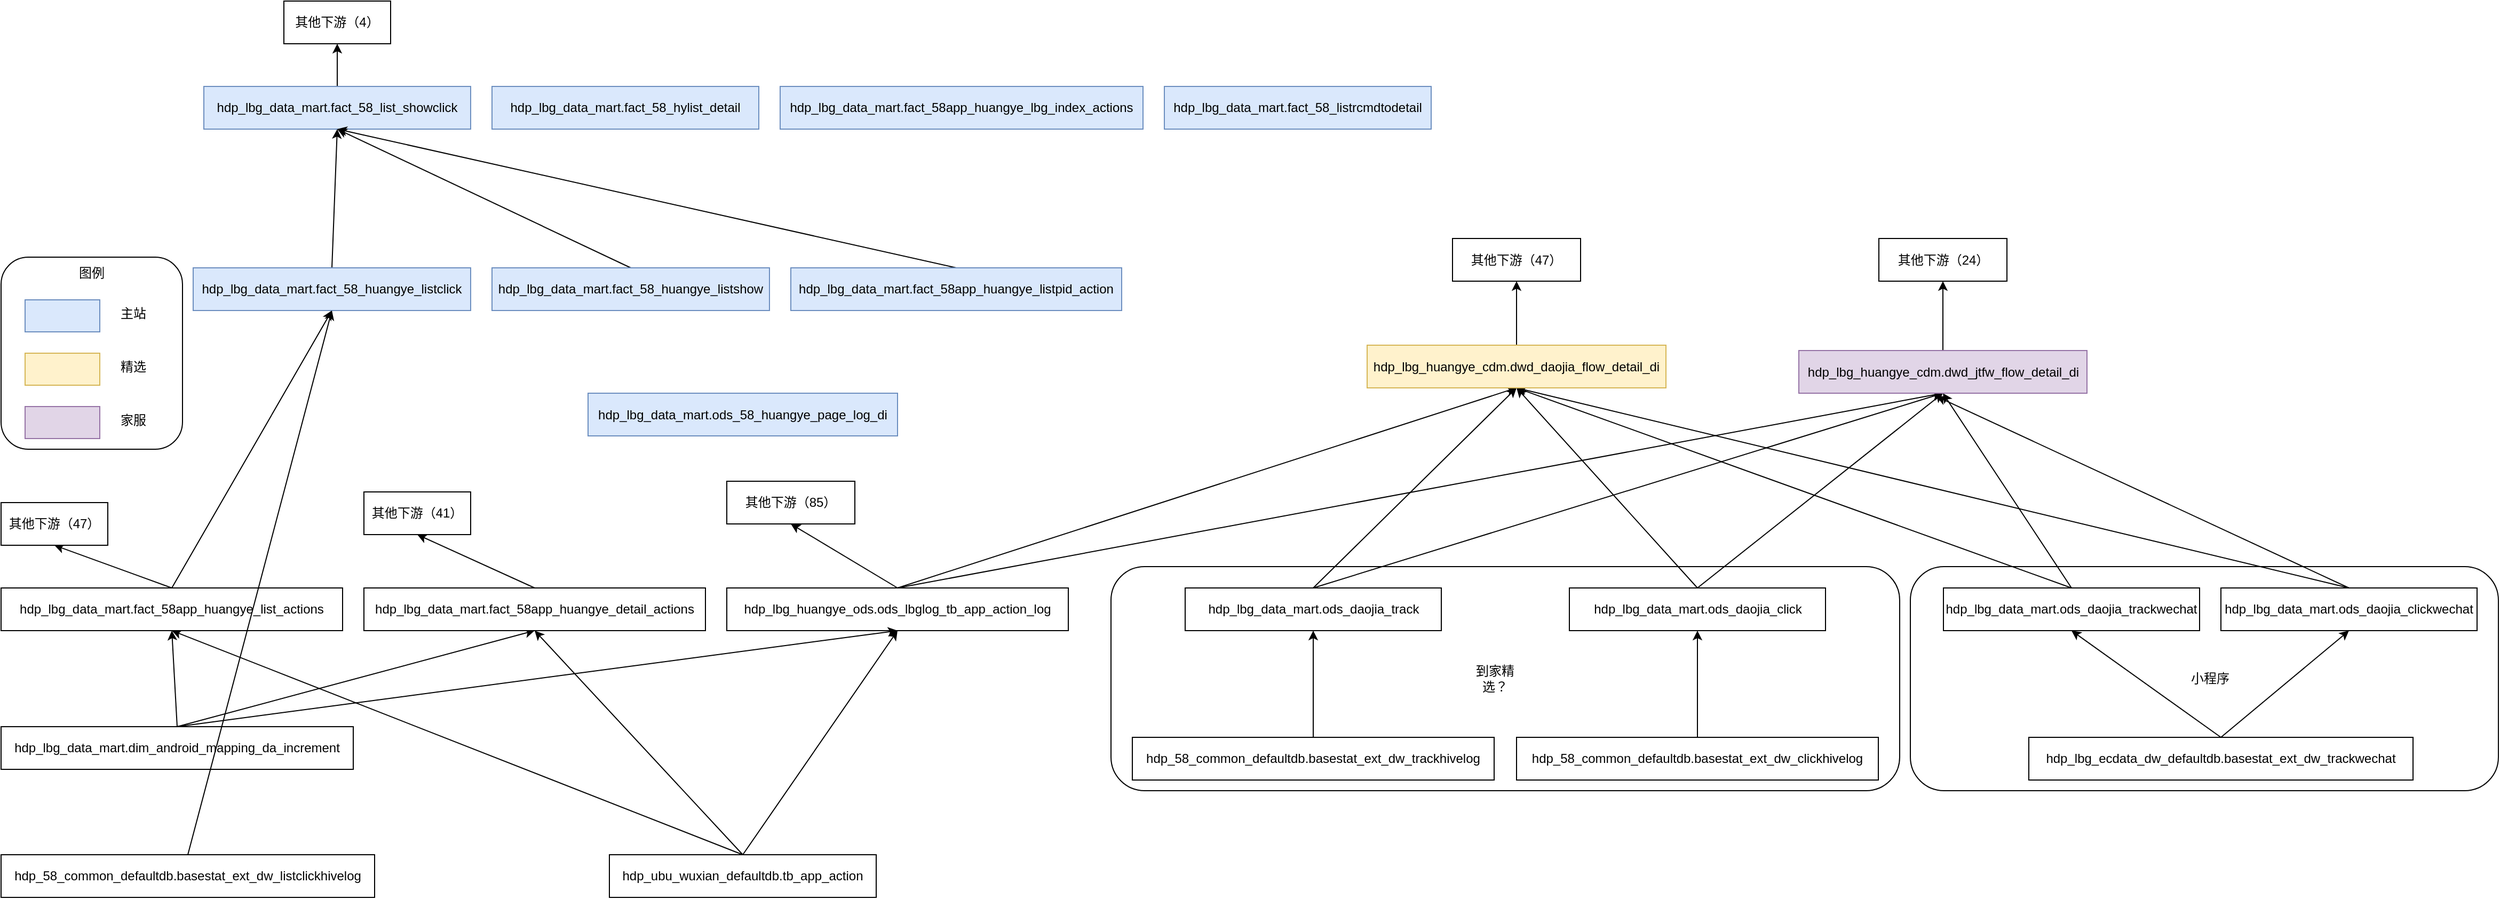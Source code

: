 <mxfile version="20.7.4" type="github">
  <diagram id="ytJ8lXgt14j2ddaneSC4" name="第 1 页">
    <mxGraphModel dx="954" dy="1707" grid="1" gridSize="10" guides="1" tooltips="1" connect="1" arrows="1" fold="1" page="1" pageScale="1" pageWidth="827" pageHeight="1169" math="0" shadow="0">
      <root>
        <mxCell id="0" />
        <mxCell id="1" parent="0" />
        <mxCell id="tu7SV1_enYNrRqPCFXD3-53" value="" style="rounded=1;whiteSpace=wrap;html=1;" vertex="1" parent="1">
          <mxGeometry x="360" y="-110" width="170" height="180" as="geometry" />
        </mxCell>
        <mxCell id="tu7SV1_enYNrRqPCFXD3-40" value="" style="rounded=1;whiteSpace=wrap;html=1;" vertex="1" parent="1">
          <mxGeometry x="1400" y="180" width="739" height="210" as="geometry" />
        </mxCell>
        <mxCell id="tu7SV1_enYNrRqPCFXD3-38" value="" style="rounded=1;whiteSpace=wrap;html=1;" vertex="1" parent="1">
          <mxGeometry x="2149" y="180" width="551" height="210" as="geometry" />
        </mxCell>
        <mxCell id="tu7SV1_enYNrRqPCFXD3-8" style="edgeStyle=none;rounded=0;orthogonalLoop=1;jettySize=auto;html=1;exitX=0.5;exitY=0;exitDx=0;exitDy=0;entryX=0.5;entryY=1;entryDx=0;entryDy=0;" edge="1" parent="1" source="tu7SV1_enYNrRqPCFXD3-1" target="tu7SV1_enYNrRqPCFXD3-7">
          <mxGeometry relative="1" as="geometry" />
        </mxCell>
        <mxCell id="tu7SV1_enYNrRqPCFXD3-42" style="edgeStyle=none;rounded=0;orthogonalLoop=1;jettySize=auto;html=1;exitX=0.5;exitY=0;exitDx=0;exitDy=0;entryX=0.5;entryY=1;entryDx=0;entryDy=0;" edge="1" parent="1" source="tu7SV1_enYNrRqPCFXD3-1" target="tu7SV1_enYNrRqPCFXD3-41">
          <mxGeometry relative="1" as="geometry" />
        </mxCell>
        <mxCell id="tu7SV1_enYNrRqPCFXD3-64" style="edgeStyle=none;rounded=0;orthogonalLoop=1;jettySize=auto;html=1;exitX=0.5;exitY=0;exitDx=0;exitDy=0;entryX=0.5;entryY=1;entryDx=0;entryDy=0;" edge="1" parent="1" source="tu7SV1_enYNrRqPCFXD3-1" target="tu7SV1_enYNrRqPCFXD3-57">
          <mxGeometry relative="1" as="geometry" />
        </mxCell>
        <mxCell id="tu7SV1_enYNrRqPCFXD3-1" value="hdp_lbg_huangye_ods.ods_lbglog_tb_app_action_log" style="rounded=0;whiteSpace=wrap;html=1;" vertex="1" parent="1">
          <mxGeometry x="1040" y="200" width="320" height="40" as="geometry" />
        </mxCell>
        <mxCell id="tu7SV1_enYNrRqPCFXD3-5" style="rounded=0;orthogonalLoop=1;jettySize=auto;html=1;exitX=0.5;exitY=0;exitDx=0;exitDy=0;entryX=0.5;entryY=1;entryDx=0;entryDy=0;" edge="1" parent="1" source="tu7SV1_enYNrRqPCFXD3-3" target="tu7SV1_enYNrRqPCFXD3-1">
          <mxGeometry relative="1" as="geometry">
            <mxPoint x="530" y="240" as="targetPoint" />
          </mxGeometry>
        </mxCell>
        <mxCell id="tu7SV1_enYNrRqPCFXD3-17" style="edgeStyle=none;rounded=0;orthogonalLoop=1;jettySize=auto;html=1;exitX=0.5;exitY=0;exitDx=0;exitDy=0;entryX=0.5;entryY=1;entryDx=0;entryDy=0;" edge="1" parent="1" source="tu7SV1_enYNrRqPCFXD3-3" target="tu7SV1_enYNrRqPCFXD3-9">
          <mxGeometry relative="1" as="geometry" />
        </mxCell>
        <mxCell id="tu7SV1_enYNrRqPCFXD3-20" style="edgeStyle=none;rounded=0;orthogonalLoop=1;jettySize=auto;html=1;exitX=0.5;exitY=0;exitDx=0;exitDy=0;entryX=0.5;entryY=1;entryDx=0;entryDy=0;" edge="1" parent="1" source="tu7SV1_enYNrRqPCFXD3-3" target="tu7SV1_enYNrRqPCFXD3-10">
          <mxGeometry relative="1" as="geometry" />
        </mxCell>
        <mxCell id="tu7SV1_enYNrRqPCFXD3-3" value="hdp_lbg_data_mart.dim_android_mapping_da_increment" style="rounded=0;whiteSpace=wrap;html=1;" vertex="1" parent="1">
          <mxGeometry x="360" y="330" width="330" height="40" as="geometry" />
        </mxCell>
        <mxCell id="tu7SV1_enYNrRqPCFXD3-6" style="edgeStyle=none;rounded=0;orthogonalLoop=1;jettySize=auto;html=1;exitX=0.5;exitY=0;exitDx=0;exitDy=0;entryX=0.5;entryY=1;entryDx=0;entryDy=0;" edge="1" parent="1" source="tu7SV1_enYNrRqPCFXD3-4" target="tu7SV1_enYNrRqPCFXD3-1">
          <mxGeometry relative="1" as="geometry" />
        </mxCell>
        <mxCell id="tu7SV1_enYNrRqPCFXD3-15" style="edgeStyle=none;rounded=0;orthogonalLoop=1;jettySize=auto;html=1;exitX=0.5;exitY=0;exitDx=0;exitDy=0;entryX=0.5;entryY=1;entryDx=0;entryDy=0;" edge="1" parent="1" source="tu7SV1_enYNrRqPCFXD3-4" target="tu7SV1_enYNrRqPCFXD3-9">
          <mxGeometry relative="1" as="geometry" />
        </mxCell>
        <mxCell id="tu7SV1_enYNrRqPCFXD3-21" style="edgeStyle=none;rounded=0;orthogonalLoop=1;jettySize=auto;html=1;exitX=0.5;exitY=0;exitDx=0;exitDy=0;entryX=0.5;entryY=1;entryDx=0;entryDy=0;" edge="1" parent="1" source="tu7SV1_enYNrRqPCFXD3-4" target="tu7SV1_enYNrRqPCFXD3-10">
          <mxGeometry relative="1" as="geometry" />
        </mxCell>
        <mxCell id="tu7SV1_enYNrRqPCFXD3-4" value="hdp_ubu_wuxian_defaultdb.tb_app_action" style="rounded=0;whiteSpace=wrap;html=1;" vertex="1" parent="1">
          <mxGeometry x="930" y="450" width="250" height="40" as="geometry" />
        </mxCell>
        <mxCell id="tu7SV1_enYNrRqPCFXD3-7" value="其他下游（85）" style="rounded=0;whiteSpace=wrap;html=1;" vertex="1" parent="1">
          <mxGeometry x="1040" y="100" width="120" height="40" as="geometry" />
        </mxCell>
        <mxCell id="tu7SV1_enYNrRqPCFXD3-14" style="edgeStyle=none;rounded=0;orthogonalLoop=1;jettySize=auto;html=1;exitX=0.5;exitY=0;exitDx=0;exitDy=0;entryX=0.5;entryY=1;entryDx=0;entryDy=0;" edge="1" parent="1" source="tu7SV1_enYNrRqPCFXD3-10" target="tu7SV1_enYNrRqPCFXD3-13">
          <mxGeometry relative="1" as="geometry" />
        </mxCell>
        <mxCell id="tu7SV1_enYNrRqPCFXD3-19" style="edgeStyle=none;rounded=0;orthogonalLoop=1;jettySize=auto;html=1;exitX=0.5;exitY=0;exitDx=0;exitDy=0;entryX=0.5;entryY=1;entryDx=0;entryDy=0;" edge="1" parent="1" source="tu7SV1_enYNrRqPCFXD3-9" target="tu7SV1_enYNrRqPCFXD3-18">
          <mxGeometry relative="1" as="geometry" />
        </mxCell>
        <mxCell id="tu7SV1_enYNrRqPCFXD3-79" style="edgeStyle=none;rounded=0;orthogonalLoop=1;jettySize=auto;html=1;exitX=0.5;exitY=0;exitDx=0;exitDy=0;entryX=0.5;entryY=1;entryDx=0;entryDy=0;" edge="1" parent="1" source="tu7SV1_enYNrRqPCFXD3-9" target="tu7SV1_enYNrRqPCFXD3-72">
          <mxGeometry relative="1" as="geometry" />
        </mxCell>
        <mxCell id="tu7SV1_enYNrRqPCFXD3-9" value="hdp_lbg_data_mart.fact_58app_huangye_list_actions" style="rounded=0;whiteSpace=wrap;html=1;" vertex="1" parent="1">
          <mxGeometry x="360" y="200" width="320" height="40" as="geometry" />
        </mxCell>
        <mxCell id="tu7SV1_enYNrRqPCFXD3-10" value="hdp_lbg_data_mart.fact_58app_huangye_detail_actions" style="rounded=0;whiteSpace=wrap;html=1;" vertex="1" parent="1">
          <mxGeometry x="700" y="200" width="320" height="40" as="geometry" />
        </mxCell>
        <mxCell id="tu7SV1_enYNrRqPCFXD3-13" value="其他下游（41）" style="rounded=0;whiteSpace=wrap;html=1;" vertex="1" parent="1">
          <mxGeometry x="700" y="110" width="100" height="40" as="geometry" />
        </mxCell>
        <mxCell id="tu7SV1_enYNrRqPCFXD3-18" value="其他下游（47）" style="rounded=0;whiteSpace=wrap;html=1;" vertex="1" parent="1">
          <mxGeometry x="360" y="120" width="100" height="40" as="geometry" />
        </mxCell>
        <mxCell id="tu7SV1_enYNrRqPCFXD3-43" style="edgeStyle=none;rounded=0;orthogonalLoop=1;jettySize=auto;html=1;exitX=0.5;exitY=0;exitDx=0;exitDy=0;entryX=0.5;entryY=1;entryDx=0;entryDy=0;" edge="1" parent="1" source="tu7SV1_enYNrRqPCFXD3-22" target="tu7SV1_enYNrRqPCFXD3-41">
          <mxGeometry relative="1" as="geometry" />
        </mxCell>
        <mxCell id="tu7SV1_enYNrRqPCFXD3-60" style="edgeStyle=none;rounded=0;orthogonalLoop=1;jettySize=auto;html=1;exitX=0.5;exitY=0;exitDx=0;exitDy=0;entryX=0.5;entryY=1;entryDx=0;entryDy=0;" edge="1" parent="1" source="tu7SV1_enYNrRqPCFXD3-22" target="tu7SV1_enYNrRqPCFXD3-57">
          <mxGeometry relative="1" as="geometry" />
        </mxCell>
        <mxCell id="tu7SV1_enYNrRqPCFXD3-22" value="hdp_lbg_data_mart.ods_daojia_track" style="rounded=0;whiteSpace=wrap;html=1;" vertex="1" parent="1">
          <mxGeometry x="1469.5" y="200" width="240" height="40" as="geometry" />
        </mxCell>
        <mxCell id="tu7SV1_enYNrRqPCFXD3-26" value="到家精选？" style="text;html=1;strokeColor=none;fillColor=none;align=center;verticalAlign=middle;whiteSpace=wrap;rounded=0;" vertex="1" parent="1">
          <mxGeometry x="1730" y="270" width="60" height="30" as="geometry" />
        </mxCell>
        <mxCell id="tu7SV1_enYNrRqPCFXD3-44" style="edgeStyle=none;rounded=0;orthogonalLoop=1;jettySize=auto;html=1;exitX=0.5;exitY=0;exitDx=0;exitDy=0;entryX=0.5;entryY=1;entryDx=0;entryDy=0;" edge="1" parent="1" source="tu7SV1_enYNrRqPCFXD3-27" target="tu7SV1_enYNrRqPCFXD3-41">
          <mxGeometry relative="1" as="geometry" />
        </mxCell>
        <mxCell id="tu7SV1_enYNrRqPCFXD3-61" style="edgeStyle=none;rounded=0;orthogonalLoop=1;jettySize=auto;html=1;exitX=0.5;exitY=0;exitDx=0;exitDy=0;entryX=0.5;entryY=1;entryDx=0;entryDy=0;" edge="1" parent="1" source="tu7SV1_enYNrRqPCFXD3-27" target="tu7SV1_enYNrRqPCFXD3-57">
          <mxGeometry relative="1" as="geometry">
            <mxPoint x="1370" y="70" as="targetPoint" />
          </mxGeometry>
        </mxCell>
        <mxCell id="tu7SV1_enYNrRqPCFXD3-27" value="hdp_lbg_data_mart.ods_daojia_click" style="rounded=0;whiteSpace=wrap;html=1;" vertex="1" parent="1">
          <mxGeometry x="1829.5" y="200" width="240" height="40" as="geometry" />
        </mxCell>
        <mxCell id="tu7SV1_enYNrRqPCFXD3-31" style="edgeStyle=none;rounded=0;orthogonalLoop=1;jettySize=auto;html=1;exitX=0.5;exitY=0;exitDx=0;exitDy=0;entryX=0.5;entryY=1;entryDx=0;entryDy=0;" edge="1" parent="1" source="tu7SV1_enYNrRqPCFXD3-28" target="tu7SV1_enYNrRqPCFXD3-22">
          <mxGeometry relative="1" as="geometry" />
        </mxCell>
        <mxCell id="tu7SV1_enYNrRqPCFXD3-28" value="hdp_58_common_defaultdb.basestat_ext_dw_trackhivelog" style="rounded=0;whiteSpace=wrap;html=1;" vertex="1" parent="1">
          <mxGeometry x="1420" y="340" width="339" height="40" as="geometry" />
        </mxCell>
        <mxCell id="tu7SV1_enYNrRqPCFXD3-30" style="edgeStyle=none;rounded=0;orthogonalLoop=1;jettySize=auto;html=1;exitX=0.5;exitY=0;exitDx=0;exitDy=0;entryX=0.5;entryY=1;entryDx=0;entryDy=0;" edge="1" parent="1" source="tu7SV1_enYNrRqPCFXD3-29" target="tu7SV1_enYNrRqPCFXD3-27">
          <mxGeometry relative="1" as="geometry" />
        </mxCell>
        <mxCell id="tu7SV1_enYNrRqPCFXD3-29" value="hdp_58_common_defaultdb.basestat_ext_dw_clickhivelog" style="rounded=0;whiteSpace=wrap;html=1;" vertex="1" parent="1">
          <mxGeometry x="1780" y="340" width="339" height="40" as="geometry" />
        </mxCell>
        <mxCell id="tu7SV1_enYNrRqPCFXD3-35" style="edgeStyle=none;rounded=0;orthogonalLoop=1;jettySize=auto;html=1;exitX=0.5;exitY=0;exitDx=0;exitDy=0;entryX=0.5;entryY=1;entryDx=0;entryDy=0;" edge="1" parent="1" source="tu7SV1_enYNrRqPCFXD3-32" target="tu7SV1_enYNrRqPCFXD3-34">
          <mxGeometry relative="1" as="geometry" />
        </mxCell>
        <mxCell id="tu7SV1_enYNrRqPCFXD3-37" style="edgeStyle=none;rounded=0;orthogonalLoop=1;jettySize=auto;html=1;exitX=0.5;exitY=0;exitDx=0;exitDy=0;entryX=0.5;entryY=1;entryDx=0;entryDy=0;" edge="1" parent="1" source="tu7SV1_enYNrRqPCFXD3-32" target="tu7SV1_enYNrRqPCFXD3-36">
          <mxGeometry relative="1" as="geometry" />
        </mxCell>
        <mxCell id="tu7SV1_enYNrRqPCFXD3-32" value="hdp_lbg_ecdata_dw_defaultdb.basestat_ext_dw_trackwechat" style="rounded=0;whiteSpace=wrap;html=1;" vertex="1" parent="1">
          <mxGeometry x="2260" y="340" width="360" height="40" as="geometry" />
        </mxCell>
        <mxCell id="tu7SV1_enYNrRqPCFXD3-45" style="edgeStyle=none;rounded=0;orthogonalLoop=1;jettySize=auto;html=1;exitX=0.5;exitY=0;exitDx=0;exitDy=0;entryX=0.5;entryY=1;entryDx=0;entryDy=0;" edge="1" parent="1" source="tu7SV1_enYNrRqPCFXD3-34" target="tu7SV1_enYNrRqPCFXD3-41">
          <mxGeometry relative="1" as="geometry" />
        </mxCell>
        <mxCell id="tu7SV1_enYNrRqPCFXD3-62" style="edgeStyle=none;rounded=0;orthogonalLoop=1;jettySize=auto;html=1;exitX=0.5;exitY=0;exitDx=0;exitDy=0;entryX=0.5;entryY=1;entryDx=0;entryDy=0;" edge="1" parent="1" source="tu7SV1_enYNrRqPCFXD3-34" target="tu7SV1_enYNrRqPCFXD3-57">
          <mxGeometry relative="1" as="geometry" />
        </mxCell>
        <mxCell id="tu7SV1_enYNrRqPCFXD3-34" value="hdp_lbg_data_mart.ods_daojia_trackwechat" style="rounded=0;whiteSpace=wrap;html=1;" vertex="1" parent="1">
          <mxGeometry x="2180" y="200" width="240" height="40" as="geometry" />
        </mxCell>
        <mxCell id="tu7SV1_enYNrRqPCFXD3-46" style="edgeStyle=none;rounded=0;orthogonalLoop=1;jettySize=auto;html=1;exitX=0.5;exitY=0;exitDx=0;exitDy=0;entryX=0.478;entryY=1.075;entryDx=0;entryDy=0;entryPerimeter=0;" edge="1" parent="1" source="tu7SV1_enYNrRqPCFXD3-36" target="tu7SV1_enYNrRqPCFXD3-41">
          <mxGeometry relative="1" as="geometry">
            <mxPoint x="1540" y="130" as="targetPoint" />
          </mxGeometry>
        </mxCell>
        <mxCell id="tu7SV1_enYNrRqPCFXD3-63" style="edgeStyle=none;rounded=0;orthogonalLoop=1;jettySize=auto;html=1;exitX=0.5;exitY=0;exitDx=0;exitDy=0;entryX=0.5;entryY=1;entryDx=0;entryDy=0;" edge="1" parent="1" source="tu7SV1_enYNrRqPCFXD3-36" target="tu7SV1_enYNrRqPCFXD3-57">
          <mxGeometry relative="1" as="geometry" />
        </mxCell>
        <mxCell id="tu7SV1_enYNrRqPCFXD3-36" value="hdp_lbg_data_mart.ods_daojia_clickwechat" style="rounded=0;whiteSpace=wrap;html=1;" vertex="1" parent="1">
          <mxGeometry x="2440" y="200" width="240" height="40" as="geometry" />
        </mxCell>
        <mxCell id="tu7SV1_enYNrRqPCFXD3-39" value="小程序" style="text;html=1;strokeColor=none;fillColor=none;align=center;verticalAlign=middle;whiteSpace=wrap;rounded=0;" vertex="1" parent="1">
          <mxGeometry x="2400" y="270" width="60" height="30" as="geometry" />
        </mxCell>
        <mxCell id="tu7SV1_enYNrRqPCFXD3-56" style="edgeStyle=none;rounded=0;orthogonalLoop=1;jettySize=auto;html=1;exitX=0.5;exitY=0;exitDx=0;exitDy=0;" edge="1" parent="1" source="tu7SV1_enYNrRqPCFXD3-41" target="tu7SV1_enYNrRqPCFXD3-55">
          <mxGeometry relative="1" as="geometry" />
        </mxCell>
        <mxCell id="tu7SV1_enYNrRqPCFXD3-41" value="hdp_lbg_huangye_cdm.dwd_jtfw_flow_detail_di" style="rounded=0;whiteSpace=wrap;html=1;fillColor=#e1d5e7;strokeColor=#9673a6;" vertex="1" parent="1">
          <mxGeometry x="2044.5" y="-22.5" width="270" height="40" as="geometry" />
        </mxCell>
        <mxCell id="tu7SV1_enYNrRqPCFXD3-47" value="" style="rounded=0;whiteSpace=wrap;html=1;fillColor=#fff2cc;strokeColor=#d6b656;" vertex="1" parent="1">
          <mxGeometry x="382.5" y="-20" width="70" height="30" as="geometry" />
        </mxCell>
        <mxCell id="tu7SV1_enYNrRqPCFXD3-48" value="精选" style="text;html=1;strokeColor=none;fillColor=none;align=center;verticalAlign=middle;whiteSpace=wrap;rounded=0;" vertex="1" parent="1">
          <mxGeometry x="454" y="-22.5" width="60" height="30" as="geometry" />
        </mxCell>
        <mxCell id="tu7SV1_enYNrRqPCFXD3-49" value="" style="rounded=0;whiteSpace=wrap;html=1;fillColor=#dae8fc;strokeColor=#6c8ebf;" vertex="1" parent="1">
          <mxGeometry x="382.5" y="-70" width="70" height="30" as="geometry" />
        </mxCell>
        <mxCell id="tu7SV1_enYNrRqPCFXD3-50" value="主站" style="text;html=1;strokeColor=none;fillColor=none;align=center;verticalAlign=middle;whiteSpace=wrap;rounded=0;" vertex="1" parent="1">
          <mxGeometry x="454" y="-72.5" width="60" height="30" as="geometry" />
        </mxCell>
        <mxCell id="tu7SV1_enYNrRqPCFXD3-51" value="" style="rounded=0;whiteSpace=wrap;html=1;fillColor=#e1d5e7;strokeColor=#9673a6;" vertex="1" parent="1">
          <mxGeometry x="382.5" y="30" width="70" height="30" as="geometry" />
        </mxCell>
        <mxCell id="tu7SV1_enYNrRqPCFXD3-52" value="家服" style="text;html=1;strokeColor=none;fillColor=none;align=center;verticalAlign=middle;whiteSpace=wrap;rounded=0;" vertex="1" parent="1">
          <mxGeometry x="454" y="27.5" width="60" height="30" as="geometry" />
        </mxCell>
        <mxCell id="tu7SV1_enYNrRqPCFXD3-54" value="图例" style="text;html=1;strokeColor=none;fillColor=none;align=center;verticalAlign=middle;whiteSpace=wrap;rounded=0;" vertex="1" parent="1">
          <mxGeometry x="415" y="-110" width="60" height="30" as="geometry" />
        </mxCell>
        <mxCell id="tu7SV1_enYNrRqPCFXD3-55" value="其他下游（24）" style="rounded=0;whiteSpace=wrap;html=1;" vertex="1" parent="1">
          <mxGeometry x="2119.5" y="-127.5" width="120" height="40" as="geometry" />
        </mxCell>
        <mxCell id="tu7SV1_enYNrRqPCFXD3-59" style="edgeStyle=none;rounded=0;orthogonalLoop=1;jettySize=auto;html=1;exitX=0.5;exitY=0;exitDx=0;exitDy=0;entryX=0.5;entryY=1;entryDx=0;entryDy=0;" edge="1" parent="1" source="tu7SV1_enYNrRqPCFXD3-57" target="tu7SV1_enYNrRqPCFXD3-58">
          <mxGeometry relative="1" as="geometry" />
        </mxCell>
        <mxCell id="tu7SV1_enYNrRqPCFXD3-57" value="hdp_lbg_huangye_cdm.dwd_daojia_flow_detail_di" style="rounded=0;whiteSpace=wrap;html=1;fillColor=#fff2cc;strokeColor=#d6b656;" vertex="1" parent="1">
          <mxGeometry x="1640" y="-27.5" width="280" height="40" as="geometry" />
        </mxCell>
        <mxCell id="tu7SV1_enYNrRqPCFXD3-58" value="其他下游（47）" style="rounded=0;whiteSpace=wrap;html=1;" vertex="1" parent="1">
          <mxGeometry x="1720" y="-127.5" width="120" height="40" as="geometry" />
        </mxCell>
        <mxCell id="tu7SV1_enYNrRqPCFXD3-71" style="edgeStyle=none;rounded=0;orthogonalLoop=1;jettySize=auto;html=1;exitX=0.5;exitY=0;exitDx=0;exitDy=0;entryX=0.5;entryY=1;entryDx=0;entryDy=0;" edge="1" parent="1" source="tu7SV1_enYNrRqPCFXD3-65" target="tu7SV1_enYNrRqPCFXD3-70">
          <mxGeometry relative="1" as="geometry" />
        </mxCell>
        <mxCell id="tu7SV1_enYNrRqPCFXD3-65" value="hdp_lbg_data_mart.fact_58_list_showclick" style="rounded=0;whiteSpace=wrap;html=1;fillColor=#dae8fc;strokeColor=#6c8ebf;" vertex="1" parent="1">
          <mxGeometry x="550" y="-270" width="250" height="40" as="geometry" />
        </mxCell>
        <mxCell id="tu7SV1_enYNrRqPCFXD3-66" value="hdp_lbg_data_mart.fact_58_hylist_detail" style="rounded=0;whiteSpace=wrap;html=1;fillColor=#dae8fc;strokeColor=#6c8ebf;" vertex="1" parent="1">
          <mxGeometry x="820" y="-270" width="250" height="40" as="geometry" />
        </mxCell>
        <mxCell id="tu7SV1_enYNrRqPCFXD3-67" value="hdp_lbg_data_mart.ods_58_huangye_page_log_di" style="rounded=0;whiteSpace=wrap;html=1;fillColor=#dae8fc;strokeColor=#6c8ebf;" vertex="1" parent="1">
          <mxGeometry x="910" y="17.5" width="290" height="40" as="geometry" />
        </mxCell>
        <mxCell id="tu7SV1_enYNrRqPCFXD3-68" value="hdp_lbg_data_mart.fact_58app_huangye_lbg_index_actions" style="rounded=0;whiteSpace=wrap;html=1;fillColor=#dae8fc;strokeColor=#6c8ebf;" vertex="1" parent="1">
          <mxGeometry x="1090" y="-270" width="340" height="40" as="geometry" />
        </mxCell>
        <mxCell id="tu7SV1_enYNrRqPCFXD3-69" value="hdp_lbg_data_mart.fact_58_listrcmdtodetail" style="rounded=0;whiteSpace=wrap;html=1;fillColor=#dae8fc;strokeColor=#6c8ebf;" vertex="1" parent="1">
          <mxGeometry x="1450" y="-270" width="250" height="40" as="geometry" />
        </mxCell>
        <mxCell id="tu7SV1_enYNrRqPCFXD3-70" value="其他下游（4）" style="rounded=0;whiteSpace=wrap;html=1;" vertex="1" parent="1">
          <mxGeometry x="625" y="-350" width="100" height="40" as="geometry" />
        </mxCell>
        <mxCell id="tu7SV1_enYNrRqPCFXD3-73" style="edgeStyle=none;rounded=0;orthogonalLoop=1;jettySize=auto;html=1;exitX=0.5;exitY=0;exitDx=0;exitDy=0;entryX=0.5;entryY=1;entryDx=0;entryDy=0;" edge="1" parent="1" source="tu7SV1_enYNrRqPCFXD3-72" target="tu7SV1_enYNrRqPCFXD3-65">
          <mxGeometry relative="1" as="geometry" />
        </mxCell>
        <mxCell id="tu7SV1_enYNrRqPCFXD3-72" value="hdp_lbg_data_mart.fact_58_huangye_listclick" style="rounded=0;whiteSpace=wrap;html=1;fillColor=#dae8fc;strokeColor=#6c8ebf;" vertex="1" parent="1">
          <mxGeometry x="540" y="-100" width="260" height="40" as="geometry" />
        </mxCell>
        <mxCell id="tu7SV1_enYNrRqPCFXD3-76" style="edgeStyle=none;rounded=0;orthogonalLoop=1;jettySize=auto;html=1;exitX=0.5;exitY=0;exitDx=0;exitDy=0;entryX=0.5;entryY=1;entryDx=0;entryDy=0;" edge="1" parent="1" source="tu7SV1_enYNrRqPCFXD3-74" target="tu7SV1_enYNrRqPCFXD3-65">
          <mxGeometry relative="1" as="geometry" />
        </mxCell>
        <mxCell id="tu7SV1_enYNrRqPCFXD3-74" value="hdp_lbg_data_mart.fact_58_huangye_listshow" style="rounded=0;whiteSpace=wrap;html=1;fillColor=#dae8fc;strokeColor=#6c8ebf;" vertex="1" parent="1">
          <mxGeometry x="820" y="-100" width="260" height="40" as="geometry" />
        </mxCell>
        <mxCell id="tu7SV1_enYNrRqPCFXD3-77" style="edgeStyle=none;rounded=0;orthogonalLoop=1;jettySize=auto;html=1;exitX=0.5;exitY=0;exitDx=0;exitDy=0;entryX=0.5;entryY=1;entryDx=0;entryDy=0;" edge="1" parent="1" source="tu7SV1_enYNrRqPCFXD3-75" target="tu7SV1_enYNrRqPCFXD3-65">
          <mxGeometry relative="1" as="geometry">
            <mxPoint x="670" y="-160" as="targetPoint" />
          </mxGeometry>
        </mxCell>
        <mxCell id="tu7SV1_enYNrRqPCFXD3-75" value="hdp_lbg_data_mart.fact_58app_huangye_listpid_action" style="rounded=0;whiteSpace=wrap;html=1;fillColor=#dae8fc;strokeColor=#6c8ebf;" vertex="1" parent="1">
          <mxGeometry x="1100" y="-100" width="310" height="40" as="geometry" />
        </mxCell>
        <mxCell id="tu7SV1_enYNrRqPCFXD3-80" style="edgeStyle=none;rounded=0;orthogonalLoop=1;jettySize=auto;html=1;exitX=0.5;exitY=0;exitDx=0;exitDy=0;entryX=0.5;entryY=1;entryDx=0;entryDy=0;" edge="1" parent="1" source="tu7SV1_enYNrRqPCFXD3-78" target="tu7SV1_enYNrRqPCFXD3-72">
          <mxGeometry relative="1" as="geometry">
            <mxPoint x="680" y="-60" as="targetPoint" />
          </mxGeometry>
        </mxCell>
        <mxCell id="tu7SV1_enYNrRqPCFXD3-78" value="hdp_58_common_defaultdb.basestat_ext_dw_listclickhivelog" style="rounded=0;whiteSpace=wrap;html=1;" vertex="1" parent="1">
          <mxGeometry x="360" y="450" width="350" height="40" as="geometry" />
        </mxCell>
      </root>
    </mxGraphModel>
  </diagram>
</mxfile>
